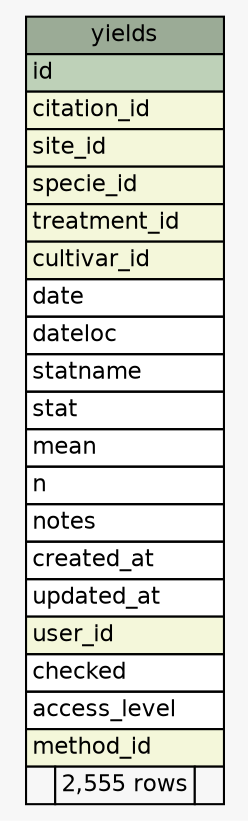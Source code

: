 // dot 2.30.1 on Mac OS X 10.7.5
// SchemaSpy rev 590
digraph "yields" {
  graph [
    rankdir="RL"
    bgcolor="#f7f7f7"
    nodesep="0.18"
    ranksep="0.46"
    fontname="Helvetica"
    fontsize="11"
  ];
  node [
    fontname="Helvetica"
    fontsize="11"
    shape="plaintext"
  ];
  edge [
    arrowsize="0.8"
  ];
  "yields" [
    label=<
    <TABLE BORDER="0" CELLBORDER="1" CELLSPACING="0" BGCOLOR="#ffffff">
      <TR><TD COLSPAN="3" BGCOLOR="#9bab96" ALIGN="CENTER">yields</TD></TR>
      <TR><TD PORT="id" COLSPAN="3" BGCOLOR="#bed1b8" ALIGN="LEFT">id</TD></TR>
      <TR><TD PORT="citation_id" COLSPAN="3" BGCOLOR="#f4f7da" ALIGN="LEFT">citation_id</TD></TR>
      <TR><TD PORT="site_id" COLSPAN="3" BGCOLOR="#f4f7da" ALIGN="LEFT">site_id</TD></TR>
      <TR><TD PORT="specie_id" COLSPAN="3" BGCOLOR="#f4f7da" ALIGN="LEFT">specie_id</TD></TR>
      <TR><TD PORT="treatment_id" COLSPAN="3" BGCOLOR="#f4f7da" ALIGN="LEFT">treatment_id</TD></TR>
      <TR><TD PORT="cultivar_id" COLSPAN="3" BGCOLOR="#f4f7da" ALIGN="LEFT">cultivar_id</TD></TR>
      <TR><TD PORT="date" COLSPAN="3" ALIGN="LEFT">date</TD></TR>
      <TR><TD PORT="dateloc" COLSPAN="3" ALIGN="LEFT">dateloc</TD></TR>
      <TR><TD PORT="statname" COLSPAN="3" ALIGN="LEFT">statname</TD></TR>
      <TR><TD PORT="stat" COLSPAN="3" ALIGN="LEFT">stat</TD></TR>
      <TR><TD PORT="mean" COLSPAN="3" ALIGN="LEFT">mean</TD></TR>
      <TR><TD PORT="n" COLSPAN="3" ALIGN="LEFT">n</TD></TR>
      <TR><TD PORT="notes" COLSPAN="3" ALIGN="LEFT">notes</TD></TR>
      <TR><TD PORT="created_at" COLSPAN="3" ALIGN="LEFT">created_at</TD></TR>
      <TR><TD PORT="updated_at" COLSPAN="3" ALIGN="LEFT">updated_at</TD></TR>
      <TR><TD PORT="user_id" COLSPAN="3" BGCOLOR="#f4f7da" ALIGN="LEFT">user_id</TD></TR>
      <TR><TD PORT="checked" COLSPAN="3" ALIGN="LEFT">checked</TD></TR>
      <TR><TD PORT="access_level" COLSPAN="3" ALIGN="LEFT">access_level</TD></TR>
      <TR><TD PORT="method_id" COLSPAN="3" BGCOLOR="#f4f7da" ALIGN="LEFT">method_id</TD></TR>
      <TR><TD ALIGN="LEFT" BGCOLOR="#f7f7f7">  </TD><TD ALIGN="RIGHT" BGCOLOR="#f7f7f7">2,555 rows</TD><TD ALIGN="RIGHT" BGCOLOR="#f7f7f7">  </TD></TR>
    </TABLE>>
    URL="tables/yields.html"
    tooltip="yields"
  ];
}
